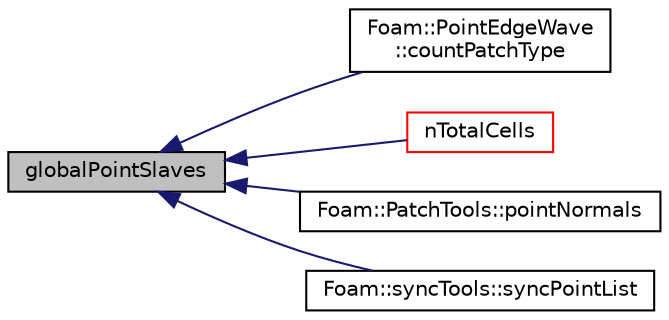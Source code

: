 digraph "globalPointSlaves"
{
  bgcolor="transparent";
  edge [fontname="Helvetica",fontsize="10",labelfontname="Helvetica",labelfontsize="10"];
  node [fontname="Helvetica",fontsize="10",shape=record];
  rankdir="LR";
  Node1 [label="globalPointSlaves",height=0.2,width=0.4,color="black", fillcolor="grey75", style="filled", fontcolor="black"];
  Node1 -> Node2 [dir="back",color="midnightblue",fontsize="10",style="solid",fontname="Helvetica"];
  Node2 [label="Foam::PointEdgeWave\l::countPatchType",height=0.2,width=0.4,color="black",URL="$a01922.html#af1e6afe589b1de4f22d3c8587a005161"];
  Node1 -> Node3 [dir="back",color="midnightblue",fontsize="10",style="solid",fontname="Helvetica"];
  Node3 [label="nTotalCells",height=0.2,width=0.4,color="red",URL="$a00949.html#a0c74afe8b415da10b6dd87d084d79b7f",tooltip="Return total number of cells in decomposed mesh. "];
  Node1 -> Node4 [dir="back",color="midnightblue",fontsize="10",style="solid",fontname="Helvetica"];
  Node4 [label="Foam::PatchTools::pointNormals",height=0.2,width=0.4,color="black",URL="$a01858.html#ab60186b13b96788288ecfa924a6950d2"];
  Node1 -> Node5 [dir="back",color="midnightblue",fontsize="10",style="solid",fontname="Helvetica"];
  Node5 [label="Foam::syncTools::syncPointList",height=0.2,width=0.4,color="black",URL="$a02636.html#a334197e1b70d6e0b87da5cb827940dd4",tooltip="Synchronize values on selected mesh points. "];
}
